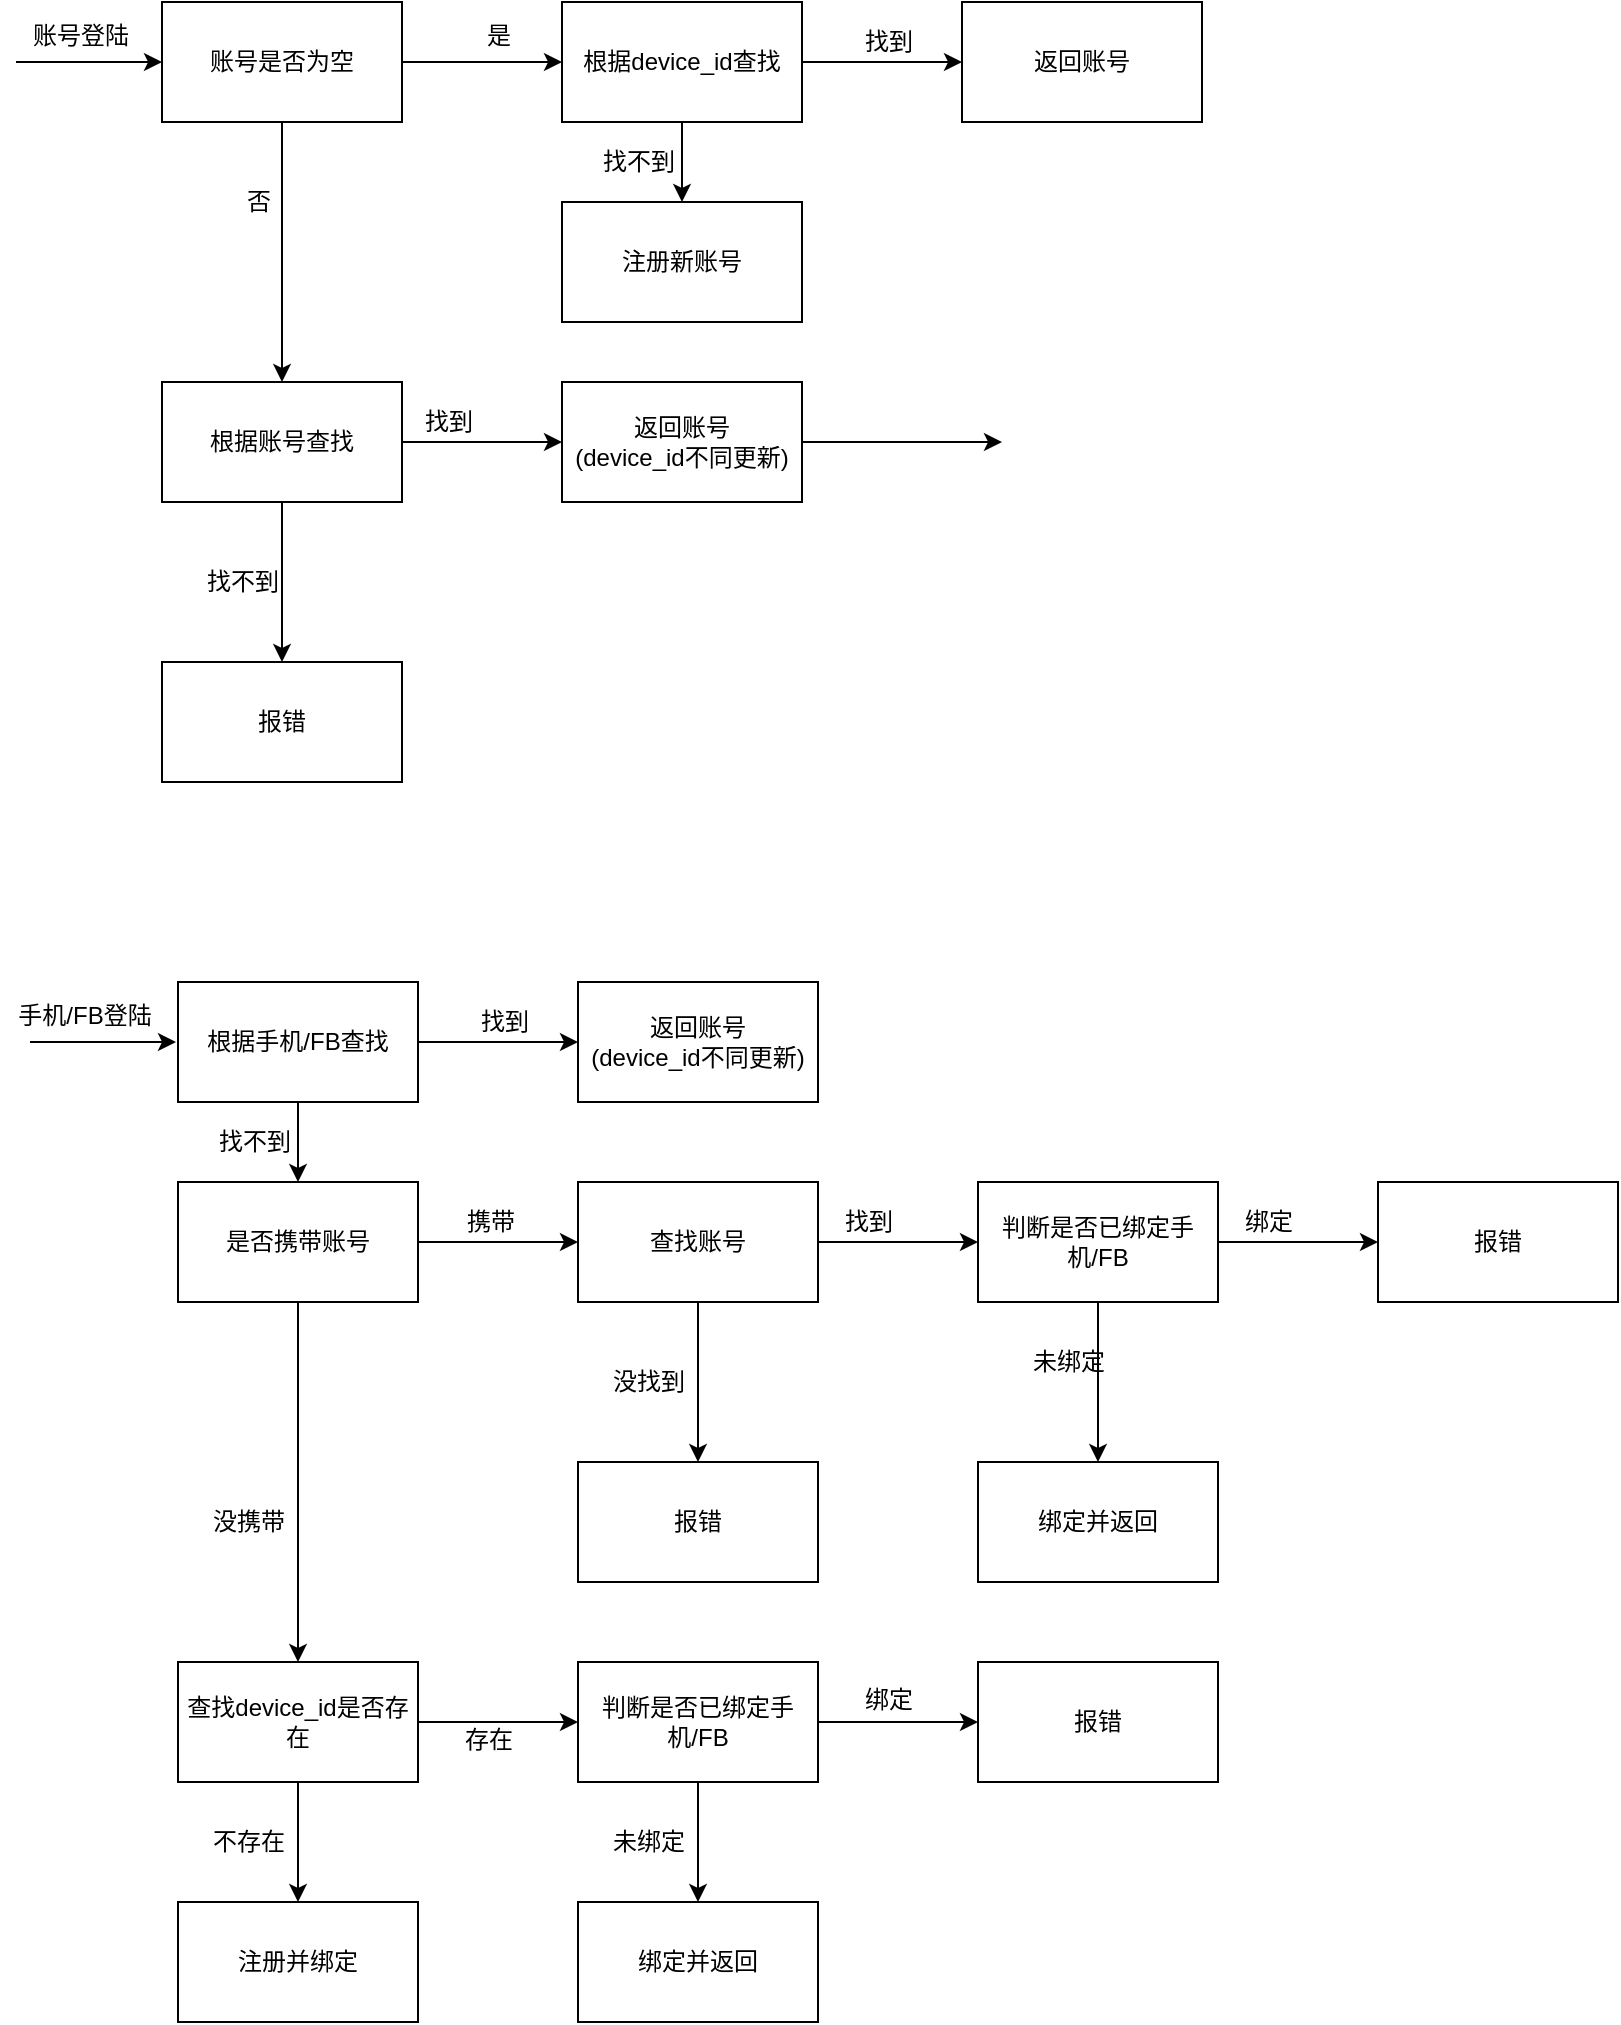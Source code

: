 <mxfile version="14.6.9" type="github">
  <diagram id="_5SUATx5Qh94MsyphIVc" name="Page-1">
    <mxGraphModel dx="1422" dy="756" grid="1" gridSize="10" guides="1" tooltips="1" connect="1" arrows="1" fold="1" page="1" pageScale="1" pageWidth="827" pageHeight="1169" math="0" shadow="0">
      <root>
        <mxCell id="0" />
        <mxCell id="1" parent="0" />
        <mxCell id="siiP2Zlp8xh198dHxCed-1" value="" style="endArrow=classic;html=1;" parent="1" target="siiP2Zlp8xh198dHxCed-2" edge="1">
          <mxGeometry width="50" height="50" relative="1" as="geometry">
            <mxPoint x="74" y="320" as="sourcePoint" />
            <mxPoint x="207" y="320" as="targetPoint" />
          </mxGeometry>
        </mxCell>
        <mxCell id="siiP2Zlp8xh198dHxCed-5" value="" style="edgeStyle=orthogonalEdgeStyle;rounded=0;orthogonalLoop=1;jettySize=auto;html=1;" parent="1" source="siiP2Zlp8xh198dHxCed-2" target="siiP2Zlp8xh198dHxCed-4" edge="1">
          <mxGeometry relative="1" as="geometry" />
        </mxCell>
        <mxCell id="siiP2Zlp8xh198dHxCed-9" value="" style="edgeStyle=orthogonalEdgeStyle;rounded=0;orthogonalLoop=1;jettySize=auto;html=1;" parent="1" source="siiP2Zlp8xh198dHxCed-2" target="siiP2Zlp8xh198dHxCed-8" edge="1">
          <mxGeometry relative="1" as="geometry" />
        </mxCell>
        <mxCell id="siiP2Zlp8xh198dHxCed-2" value="账号是否为空" style="rounded=0;whiteSpace=wrap;html=1;" parent="1" vertex="1">
          <mxGeometry x="147" y="290" width="120" height="60" as="geometry" />
        </mxCell>
        <mxCell id="siiP2Zlp8xh198dHxCed-3" value="账号登陆" style="text;html=1;strokeColor=none;fillColor=none;align=center;verticalAlign=middle;whiteSpace=wrap;rounded=0;" parent="1" vertex="1">
          <mxGeometry x="73" y="297" width="67" height="20" as="geometry" />
        </mxCell>
        <mxCell id="siiP2Zlp8xh198dHxCed-11" value="" style="edgeStyle=orthogonalEdgeStyle;rounded=0;orthogonalLoop=1;jettySize=auto;html=1;" parent="1" source="siiP2Zlp8xh198dHxCed-4" target="siiP2Zlp8xh198dHxCed-10" edge="1">
          <mxGeometry relative="1" as="geometry" />
        </mxCell>
        <mxCell id="siiP2Zlp8xh198dHxCed-14" value="" style="edgeStyle=orthogonalEdgeStyle;rounded=0;orthogonalLoop=1;jettySize=auto;html=1;" parent="1" source="siiP2Zlp8xh198dHxCed-4" target="siiP2Zlp8xh198dHxCed-13" edge="1">
          <mxGeometry relative="1" as="geometry" />
        </mxCell>
        <mxCell id="siiP2Zlp8xh198dHxCed-4" value="根据device_id查找" style="whiteSpace=wrap;html=1;rounded=0;" parent="1" vertex="1">
          <mxGeometry x="347" y="290" width="120" height="60" as="geometry" />
        </mxCell>
        <mxCell id="siiP2Zlp8xh198dHxCed-6" value="是" style="text;html=1;align=center;verticalAlign=middle;resizable=0;points=[];autosize=1;" parent="1" vertex="1">
          <mxGeometry x="300" y="297" width="30" height="20" as="geometry" />
        </mxCell>
        <mxCell id="siiP2Zlp8xh198dHxCed-7" value="否" style="text;html=1;align=center;verticalAlign=middle;resizable=0;points=[];autosize=1;" parent="1" vertex="1">
          <mxGeometry x="180" y="380" width="30" height="20" as="geometry" />
        </mxCell>
        <mxCell id="siiP2Zlp8xh198dHxCed-19" value="" style="edgeStyle=orthogonalEdgeStyle;rounded=0;orthogonalLoop=1;jettySize=auto;html=1;" parent="1" source="siiP2Zlp8xh198dHxCed-8" target="siiP2Zlp8xh198dHxCed-18" edge="1">
          <mxGeometry relative="1" as="geometry" />
        </mxCell>
        <mxCell id="siiP2Zlp8xh198dHxCed-22" value="" style="edgeStyle=orthogonalEdgeStyle;rounded=0;orthogonalLoop=1;jettySize=auto;html=1;" parent="1" source="siiP2Zlp8xh198dHxCed-8" target="siiP2Zlp8xh198dHxCed-21" edge="1">
          <mxGeometry relative="1" as="geometry" />
        </mxCell>
        <mxCell id="siiP2Zlp8xh198dHxCed-8" value="根据账号查找" style="whiteSpace=wrap;html=1;rounded=0;" parent="1" vertex="1">
          <mxGeometry x="147" y="480" width="120" height="60" as="geometry" />
        </mxCell>
        <mxCell id="siiP2Zlp8xh198dHxCed-10" value="返回账号" style="whiteSpace=wrap;html=1;rounded=0;" parent="1" vertex="1">
          <mxGeometry x="547" y="290" width="120" height="60" as="geometry" />
        </mxCell>
        <mxCell id="siiP2Zlp8xh198dHxCed-12" value="找到" style="text;html=1;align=center;verticalAlign=middle;resizable=0;points=[];autosize=1;" parent="1" vertex="1">
          <mxGeometry x="490" y="300" width="40" height="20" as="geometry" />
        </mxCell>
        <mxCell id="siiP2Zlp8xh198dHxCed-13" value="注册新账号" style="whiteSpace=wrap;html=1;rounded=0;" parent="1" vertex="1">
          <mxGeometry x="347" y="390" width="120" height="60" as="geometry" />
        </mxCell>
        <mxCell id="siiP2Zlp8xh198dHxCed-15" value="找不到" style="text;html=1;align=center;verticalAlign=middle;resizable=0;points=[];autosize=1;" parent="1" vertex="1">
          <mxGeometry x="360" y="360" width="50" height="20" as="geometry" />
        </mxCell>
        <mxCell id="siiP2Zlp8xh198dHxCed-94" value="" style="edgeStyle=orthogonalEdgeStyle;rounded=0;orthogonalLoop=1;jettySize=auto;html=1;" parent="1" source="siiP2Zlp8xh198dHxCed-18" edge="1">
          <mxGeometry relative="1" as="geometry">
            <mxPoint x="567" y="510" as="targetPoint" />
          </mxGeometry>
        </mxCell>
        <mxCell id="siiP2Zlp8xh198dHxCed-18" value="返回账号&lt;br&gt;(device_id不同更新)" style="whiteSpace=wrap;html=1;rounded=0;" parent="1" vertex="1">
          <mxGeometry x="347" y="480" width="120" height="60" as="geometry" />
        </mxCell>
        <mxCell id="siiP2Zlp8xh198dHxCed-20" value="找到" style="text;html=1;align=center;verticalAlign=middle;resizable=0;points=[];autosize=1;" parent="1" vertex="1">
          <mxGeometry x="270" y="490" width="40" height="20" as="geometry" />
        </mxCell>
        <mxCell id="siiP2Zlp8xh198dHxCed-21" value="报错" style="whiteSpace=wrap;html=1;rounded=0;" parent="1" vertex="1">
          <mxGeometry x="147" y="620" width="120" height="60" as="geometry" />
        </mxCell>
        <mxCell id="siiP2Zlp8xh198dHxCed-23" value="找不到" style="text;html=1;align=center;verticalAlign=middle;resizable=0;points=[];autosize=1;" parent="1" vertex="1">
          <mxGeometry x="162" y="570" width="50" height="20" as="geometry" />
        </mxCell>
        <mxCell id="siiP2Zlp8xh198dHxCed-24" value="" style="endArrow=classic;html=1;" parent="1" edge="1">
          <mxGeometry width="50" height="50" relative="1" as="geometry">
            <mxPoint x="81" y="810" as="sourcePoint" />
            <mxPoint x="154" y="810" as="targetPoint" />
          </mxGeometry>
        </mxCell>
        <mxCell id="siiP2Zlp8xh198dHxCed-28" value="手机/FB登陆" style="text;html=1;strokeColor=none;fillColor=none;align=center;verticalAlign=middle;whiteSpace=wrap;rounded=0;" parent="1" vertex="1">
          <mxGeometry x="70" y="787" width="77" height="20" as="geometry" />
        </mxCell>
        <mxCell id="siiP2Zlp8xh198dHxCed-29" value="" style="edgeStyle=orthogonalEdgeStyle;rounded=0;orthogonalLoop=1;jettySize=auto;html=1;" parent="1" source="siiP2Zlp8xh198dHxCed-31" target="siiP2Zlp8xh198dHxCed-37" edge="1">
          <mxGeometry relative="1" as="geometry" />
        </mxCell>
        <mxCell id="siiP2Zlp8xh198dHxCed-30" value="" style="edgeStyle=orthogonalEdgeStyle;rounded=0;orthogonalLoop=1;jettySize=auto;html=1;" parent="1" source="siiP2Zlp8xh198dHxCed-31" target="siiP2Zlp8xh198dHxCed-39" edge="1">
          <mxGeometry relative="1" as="geometry" />
        </mxCell>
        <mxCell id="siiP2Zlp8xh198dHxCed-31" value="根据手机/FB查找" style="whiteSpace=wrap;html=1;rounded=0;" parent="1" vertex="1">
          <mxGeometry x="155" y="780" width="120" height="60" as="geometry" />
        </mxCell>
        <mxCell id="siiP2Zlp8xh198dHxCed-37" value="返回账号&lt;br&gt;(device_id不同更新)" style="whiteSpace=wrap;html=1;rounded=0;" parent="1" vertex="1">
          <mxGeometry x="355" y="780" width="120" height="60" as="geometry" />
        </mxCell>
        <mxCell id="siiP2Zlp8xh198dHxCed-38" value="找到" style="text;html=1;align=center;verticalAlign=middle;resizable=0;points=[];autosize=1;" parent="1" vertex="1">
          <mxGeometry x="298" y="790" width="40" height="20" as="geometry" />
        </mxCell>
        <mxCell id="siiP2Zlp8xh198dHxCed-46" value="" style="edgeStyle=orthogonalEdgeStyle;rounded=0;orthogonalLoop=1;jettySize=auto;html=1;" parent="1" source="siiP2Zlp8xh198dHxCed-39" target="siiP2Zlp8xh198dHxCed-45" edge="1">
          <mxGeometry relative="1" as="geometry" />
        </mxCell>
        <mxCell id="siiP2Zlp8xh198dHxCed-75" value="" style="edgeStyle=orthogonalEdgeStyle;rounded=0;orthogonalLoop=1;jettySize=auto;html=1;entryX=0.5;entryY=0;entryDx=0;entryDy=0;" parent="1" source="siiP2Zlp8xh198dHxCed-39" target="siiP2Zlp8xh198dHxCed-41" edge="1">
          <mxGeometry relative="1" as="geometry">
            <mxPoint x="215" y="1020" as="targetPoint" />
          </mxGeometry>
        </mxCell>
        <mxCell id="siiP2Zlp8xh198dHxCed-39" value="是否携带账号" style="whiteSpace=wrap;html=1;rounded=0;" parent="1" vertex="1">
          <mxGeometry x="155" y="880" width="120" height="60" as="geometry" />
        </mxCell>
        <mxCell id="siiP2Zlp8xh198dHxCed-40" value="找不到" style="text;html=1;align=center;verticalAlign=middle;resizable=0;points=[];autosize=1;" parent="1" vertex="1">
          <mxGeometry x="168" y="850" width="50" height="20" as="geometry" />
        </mxCell>
        <mxCell id="siiP2Zlp8xh198dHxCed-69" value="" style="edgeStyle=orthogonalEdgeStyle;rounded=0;orthogonalLoop=1;jettySize=auto;html=1;entryX=0;entryY=0.5;entryDx=0;entryDy=0;" parent="1" source="siiP2Zlp8xh198dHxCed-41" target="siiP2Zlp8xh198dHxCed-84" edge="1">
          <mxGeometry relative="1" as="geometry">
            <mxPoint x="320" y="1100" as="targetPoint" />
          </mxGeometry>
        </mxCell>
        <mxCell id="siiP2Zlp8xh198dHxCed-72" value="" style="edgeStyle=orthogonalEdgeStyle;rounded=0;orthogonalLoop=1;jettySize=auto;html=1;" parent="1" source="siiP2Zlp8xh198dHxCed-41" target="siiP2Zlp8xh198dHxCed-71" edge="1">
          <mxGeometry relative="1" as="geometry" />
        </mxCell>
        <mxCell id="siiP2Zlp8xh198dHxCed-41" value="&lt;span&gt;查找device_id是否存在&lt;/span&gt;" style="whiteSpace=wrap;html=1;rounded=0;" parent="1" vertex="1">
          <mxGeometry x="155" y="1120" width="120" height="60" as="geometry" />
        </mxCell>
        <mxCell id="siiP2Zlp8xh198dHxCed-42" value="没携带" style="text;html=1;align=center;verticalAlign=middle;resizable=0;points=[];autosize=1;" parent="1" vertex="1">
          <mxGeometry x="165" y="1040" width="50" height="20" as="geometry" />
        </mxCell>
        <mxCell id="siiP2Zlp8xh198dHxCed-59" value="" style="edgeStyle=orthogonalEdgeStyle;rounded=0;orthogonalLoop=1;jettySize=auto;html=1;" parent="1" source="siiP2Zlp8xh198dHxCed-45" target="siiP2Zlp8xh198dHxCed-58" edge="1">
          <mxGeometry relative="1" as="geometry" />
        </mxCell>
        <mxCell id="siiP2Zlp8xh198dHxCed-62" value="" style="edgeStyle=orthogonalEdgeStyle;rounded=0;orthogonalLoop=1;jettySize=auto;html=1;" parent="1" source="siiP2Zlp8xh198dHxCed-45" target="siiP2Zlp8xh198dHxCed-61" edge="1">
          <mxGeometry relative="1" as="geometry" />
        </mxCell>
        <mxCell id="siiP2Zlp8xh198dHxCed-45" value="查找账号" style="whiteSpace=wrap;html=1;rounded=0;" parent="1" vertex="1">
          <mxGeometry x="355" y="880" width="120" height="60" as="geometry" />
        </mxCell>
        <mxCell id="siiP2Zlp8xh198dHxCed-47" value="携带" style="text;html=1;align=center;verticalAlign=middle;resizable=0;points=[];autosize=1;" parent="1" vertex="1">
          <mxGeometry x="291" y="890" width="40" height="20" as="geometry" />
        </mxCell>
        <mxCell id="siiP2Zlp8xh198dHxCed-77" value="" style="edgeStyle=orthogonalEdgeStyle;rounded=0;orthogonalLoop=1;jettySize=auto;html=1;" parent="1" source="siiP2Zlp8xh198dHxCed-58" target="siiP2Zlp8xh198dHxCed-76" edge="1">
          <mxGeometry relative="1" as="geometry" />
        </mxCell>
        <mxCell id="siiP2Zlp8xh198dHxCed-80" value="" style="edgeStyle=orthogonalEdgeStyle;rounded=0;orthogonalLoop=1;jettySize=auto;html=1;" parent="1" source="siiP2Zlp8xh198dHxCed-58" target="siiP2Zlp8xh198dHxCed-79" edge="1">
          <mxGeometry relative="1" as="geometry" />
        </mxCell>
        <mxCell id="siiP2Zlp8xh198dHxCed-58" value="判断是否已绑定手机/FB" style="whiteSpace=wrap;html=1;rounded=0;" parent="1" vertex="1">
          <mxGeometry x="555" y="880" width="120" height="60" as="geometry" />
        </mxCell>
        <mxCell id="siiP2Zlp8xh198dHxCed-60" value="找到" style="text;html=1;align=center;verticalAlign=middle;resizable=0;points=[];autosize=1;" parent="1" vertex="1">
          <mxGeometry x="480" y="890" width="40" height="20" as="geometry" />
        </mxCell>
        <mxCell id="siiP2Zlp8xh198dHxCed-61" value="报错" style="whiteSpace=wrap;html=1;rounded=0;" parent="1" vertex="1">
          <mxGeometry x="355" y="1020" width="120" height="60" as="geometry" />
        </mxCell>
        <mxCell id="siiP2Zlp8xh198dHxCed-63" value="没找到" style="text;html=1;align=center;verticalAlign=middle;resizable=0;points=[];autosize=1;" parent="1" vertex="1">
          <mxGeometry x="365" y="970" width="50" height="20" as="geometry" />
        </mxCell>
        <mxCell id="siiP2Zlp8xh198dHxCed-70" value="存在" style="text;html=1;align=center;verticalAlign=middle;resizable=0;points=[];autosize=1;" parent="1" vertex="1">
          <mxGeometry x="290" y="1149" width="40" height="20" as="geometry" />
        </mxCell>
        <mxCell id="siiP2Zlp8xh198dHxCed-71" value="注册并绑定" style="whiteSpace=wrap;html=1;rounded=0;" parent="1" vertex="1">
          <mxGeometry x="155" y="1240" width="120" height="60" as="geometry" />
        </mxCell>
        <mxCell id="siiP2Zlp8xh198dHxCed-73" value="不存在" style="text;html=1;align=center;verticalAlign=middle;resizable=0;points=[];autosize=1;" parent="1" vertex="1">
          <mxGeometry x="165" y="1200" width="50" height="20" as="geometry" />
        </mxCell>
        <mxCell id="siiP2Zlp8xh198dHxCed-76" value="报错" style="whiteSpace=wrap;html=1;rounded=0;" parent="1" vertex="1">
          <mxGeometry x="755" y="880" width="120" height="60" as="geometry" />
        </mxCell>
        <mxCell id="siiP2Zlp8xh198dHxCed-78" value="绑定" style="text;html=1;align=center;verticalAlign=middle;resizable=0;points=[];autosize=1;" parent="1" vertex="1">
          <mxGeometry x="680" y="890" width="40" height="20" as="geometry" />
        </mxCell>
        <mxCell id="siiP2Zlp8xh198dHxCed-79" value="&lt;span&gt;绑定并返回&lt;/span&gt;" style="whiteSpace=wrap;html=1;rounded=0;" parent="1" vertex="1">
          <mxGeometry x="555" y="1020" width="120" height="60" as="geometry" />
        </mxCell>
        <mxCell id="siiP2Zlp8xh198dHxCed-81" value="未绑定" style="text;html=1;align=center;verticalAlign=middle;resizable=0;points=[];autosize=1;" parent="1" vertex="1">
          <mxGeometry x="575" y="960" width="50" height="20" as="geometry" />
        </mxCell>
        <mxCell id="siiP2Zlp8xh198dHxCed-82" value="" style="edgeStyle=orthogonalEdgeStyle;rounded=0;orthogonalLoop=1;jettySize=auto;html=1;" parent="1" source="siiP2Zlp8xh198dHxCed-84" target="siiP2Zlp8xh198dHxCed-85" edge="1">
          <mxGeometry relative="1" as="geometry" />
        </mxCell>
        <mxCell id="siiP2Zlp8xh198dHxCed-83" value="" style="edgeStyle=orthogonalEdgeStyle;rounded=0;orthogonalLoop=1;jettySize=auto;html=1;" parent="1" source="siiP2Zlp8xh198dHxCed-84" target="siiP2Zlp8xh198dHxCed-87" edge="1">
          <mxGeometry relative="1" as="geometry" />
        </mxCell>
        <mxCell id="siiP2Zlp8xh198dHxCed-84" value="判断是否已绑定手机/FB" style="whiteSpace=wrap;html=1;rounded=0;" parent="1" vertex="1">
          <mxGeometry x="355" y="1120" width="120" height="60" as="geometry" />
        </mxCell>
        <mxCell id="siiP2Zlp8xh198dHxCed-85" value="报错" style="whiteSpace=wrap;html=1;rounded=0;" parent="1" vertex="1">
          <mxGeometry x="555" y="1120" width="120" height="60" as="geometry" />
        </mxCell>
        <mxCell id="siiP2Zlp8xh198dHxCed-86" value="绑定" style="text;html=1;align=center;verticalAlign=middle;resizable=0;points=[];autosize=1;" parent="1" vertex="1">
          <mxGeometry x="490" y="1129" width="40" height="20" as="geometry" />
        </mxCell>
        <mxCell id="siiP2Zlp8xh198dHxCed-87" value="&lt;span&gt;绑定并返回&lt;/span&gt;" style="whiteSpace=wrap;html=1;rounded=0;" parent="1" vertex="1">
          <mxGeometry x="355" y="1240" width="120" height="60" as="geometry" />
        </mxCell>
        <mxCell id="siiP2Zlp8xh198dHxCed-88" value="未绑定" style="text;html=1;align=center;verticalAlign=middle;resizable=0;points=[];autosize=1;" parent="1" vertex="1">
          <mxGeometry x="365" y="1200" width="50" height="20" as="geometry" />
        </mxCell>
      </root>
    </mxGraphModel>
  </diagram>
</mxfile>
